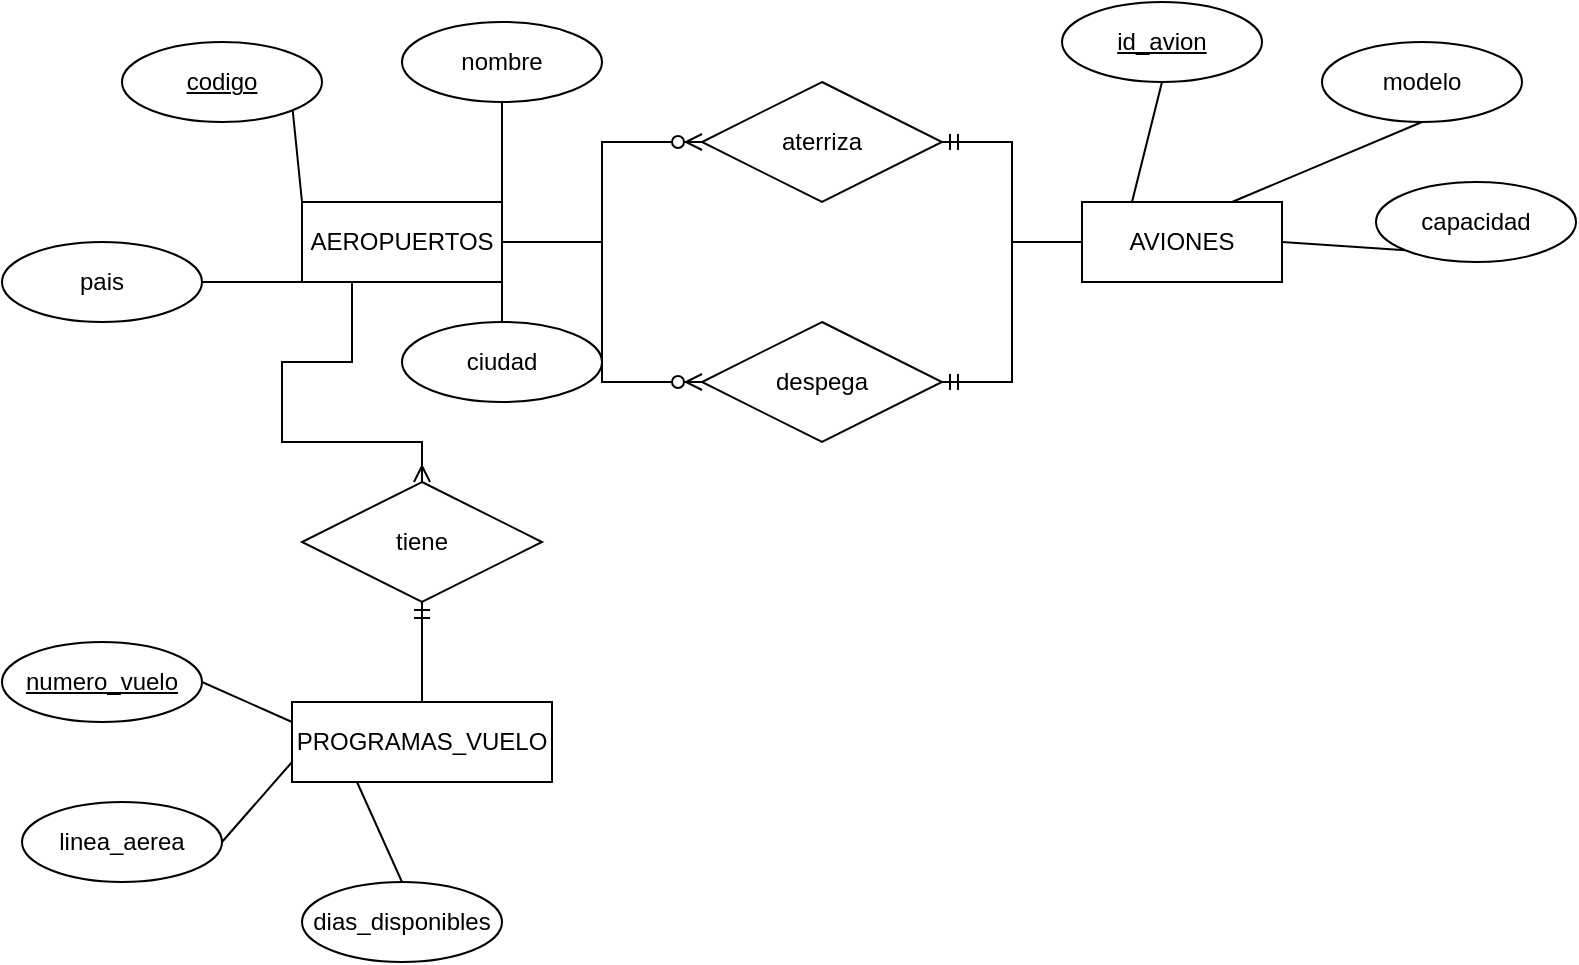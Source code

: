 <mxfile version="13.8.0" type="github">
  <diagram id="dRUiO_fBCLAAtDsuohW3" name="Page-1">
    <mxGraphModel dx="868" dy="450" grid="1" gridSize="10" guides="1" tooltips="1" connect="1" arrows="1" fold="1" page="1" pageScale="1" pageWidth="827" pageHeight="1169" math="0" shadow="0">
      <root>
        <mxCell id="0" />
        <mxCell id="1" parent="0" />
        <mxCell id="XjwWoGs6GViRfNdkRNjS-20" style="edgeStyle=orthogonalEdgeStyle;rounded=0;orthogonalLoop=1;jettySize=auto;html=1;startArrow=none;startFill=0;endArrow=ERzeroToMany;endFill=1;" edge="1" parent="1" source="XjwWoGs6GViRfNdkRNjS-1" target="XjwWoGs6GViRfNdkRNjS-18">
          <mxGeometry relative="1" as="geometry" />
        </mxCell>
        <mxCell id="XjwWoGs6GViRfNdkRNjS-22" style="edgeStyle=orthogonalEdgeStyle;rounded=0;orthogonalLoop=1;jettySize=auto;html=1;entryX=0;entryY=0.5;entryDx=0;entryDy=0;startArrow=none;startFill=0;endArrow=ERzeroToMany;endFill=1;" edge="1" parent="1" source="XjwWoGs6GViRfNdkRNjS-1" target="XjwWoGs6GViRfNdkRNjS-19">
          <mxGeometry relative="1" as="geometry" />
        </mxCell>
        <mxCell id="XjwWoGs6GViRfNdkRNjS-35" style="rounded=0;orthogonalLoop=1;jettySize=auto;html=1;exitX=0.25;exitY=1;exitDx=0;exitDy=0;entryX=0.5;entryY=0;entryDx=0;entryDy=0;startArrow=none;startFill=0;endArrow=ERmany;endFill=0;" edge="1" parent="1" source="XjwWoGs6GViRfNdkRNjS-1" target="XjwWoGs6GViRfNdkRNjS-31">
          <mxGeometry relative="1" as="geometry">
            <Array as="points">
              <mxPoint x="215" y="260" />
              <mxPoint x="180" y="260" />
              <mxPoint x="180" y="300" />
              <mxPoint x="210" y="300" />
              <mxPoint x="250" y="300" />
            </Array>
          </mxGeometry>
        </mxCell>
        <mxCell id="XjwWoGs6GViRfNdkRNjS-1" value="AEROPUERTOS" style="whiteSpace=wrap;html=1;align=center;" vertex="1" parent="1">
          <mxGeometry x="190" y="180" width="100" height="40" as="geometry" />
        </mxCell>
        <mxCell id="XjwWoGs6GViRfNdkRNjS-2" value="codigo" style="ellipse;whiteSpace=wrap;html=1;align=center;fontStyle=4;" vertex="1" parent="1">
          <mxGeometry x="100" y="100" width="100" height="40" as="geometry" />
        </mxCell>
        <mxCell id="XjwWoGs6GViRfNdkRNjS-3" value="nombre" style="ellipse;whiteSpace=wrap;html=1;align=center;" vertex="1" parent="1">
          <mxGeometry x="240" y="90" width="100" height="40" as="geometry" />
        </mxCell>
        <mxCell id="XjwWoGs6GViRfNdkRNjS-4" value="ciudad" style="ellipse;whiteSpace=wrap;html=1;align=center;" vertex="1" parent="1">
          <mxGeometry x="240" y="240" width="100" height="40" as="geometry" />
        </mxCell>
        <mxCell id="XjwWoGs6GViRfNdkRNjS-6" value="pais&lt;br&gt;" style="ellipse;whiteSpace=wrap;html=1;align=center;" vertex="1" parent="1">
          <mxGeometry x="40" y="200" width="100" height="40" as="geometry" />
        </mxCell>
        <mxCell id="XjwWoGs6GViRfNdkRNjS-7" value="" style="endArrow=none;html=1;rounded=0;exitX=1;exitY=1;exitDx=0;exitDy=0;entryX=0;entryY=0;entryDx=0;entryDy=0;" edge="1" parent="1" source="XjwWoGs6GViRfNdkRNjS-2" target="XjwWoGs6GViRfNdkRNjS-1">
          <mxGeometry relative="1" as="geometry">
            <mxPoint x="330" y="300" as="sourcePoint" />
            <mxPoint x="490" y="300" as="targetPoint" />
          </mxGeometry>
        </mxCell>
        <mxCell id="XjwWoGs6GViRfNdkRNjS-8" value="" style="endArrow=none;html=1;rounded=0;entryX=0;entryY=1;entryDx=0;entryDy=0;exitX=1;exitY=0.5;exitDx=0;exitDy=0;" edge="1" parent="1" source="XjwWoGs6GViRfNdkRNjS-6" target="XjwWoGs6GViRfNdkRNjS-1">
          <mxGeometry relative="1" as="geometry">
            <mxPoint x="130" y="200" as="sourcePoint" />
            <mxPoint x="490" y="300" as="targetPoint" />
          </mxGeometry>
        </mxCell>
        <mxCell id="XjwWoGs6GViRfNdkRNjS-9" value="" style="endArrow=none;html=1;rounded=0;exitX=1;exitY=0;exitDx=0;exitDy=0;entryX=0.5;entryY=1;entryDx=0;entryDy=0;" edge="1" parent="1" source="XjwWoGs6GViRfNdkRNjS-1" target="XjwWoGs6GViRfNdkRNjS-3">
          <mxGeometry relative="1" as="geometry">
            <mxPoint x="440" y="190" as="sourcePoint" />
            <mxPoint x="600" y="190" as="targetPoint" />
          </mxGeometry>
        </mxCell>
        <mxCell id="XjwWoGs6GViRfNdkRNjS-10" value="" style="endArrow=none;html=1;rounded=0;exitX=1;exitY=1;exitDx=0;exitDy=0;entryX=0.5;entryY=0;entryDx=0;entryDy=0;" edge="1" parent="1" source="XjwWoGs6GViRfNdkRNjS-1" target="XjwWoGs6GViRfNdkRNjS-4">
          <mxGeometry relative="1" as="geometry">
            <mxPoint x="330" y="300" as="sourcePoint" />
            <mxPoint x="490" y="300" as="targetPoint" />
          </mxGeometry>
        </mxCell>
        <mxCell id="XjwWoGs6GViRfNdkRNjS-21" style="edgeStyle=orthogonalEdgeStyle;rounded=0;orthogonalLoop=1;jettySize=auto;html=1;entryX=1;entryY=0.5;entryDx=0;entryDy=0;startArrow=none;startFill=0;endArrow=ERmandOne;endFill=0;" edge="1" parent="1" source="XjwWoGs6GViRfNdkRNjS-11" target="XjwWoGs6GViRfNdkRNjS-18">
          <mxGeometry relative="1" as="geometry" />
        </mxCell>
        <mxCell id="XjwWoGs6GViRfNdkRNjS-23" style="edgeStyle=orthogonalEdgeStyle;rounded=0;orthogonalLoop=1;jettySize=auto;html=1;entryX=1;entryY=0.5;entryDx=0;entryDy=0;startArrow=none;startFill=0;endArrow=ERmandOne;endFill=0;" edge="1" parent="1" source="XjwWoGs6GViRfNdkRNjS-11" target="XjwWoGs6GViRfNdkRNjS-19">
          <mxGeometry relative="1" as="geometry" />
        </mxCell>
        <mxCell id="XjwWoGs6GViRfNdkRNjS-11" value="AVIONES" style="whiteSpace=wrap;html=1;align=center;" vertex="1" parent="1">
          <mxGeometry x="580" y="180" width="100" height="40" as="geometry" />
        </mxCell>
        <mxCell id="XjwWoGs6GViRfNdkRNjS-24" style="rounded=0;orthogonalLoop=1;jettySize=auto;html=1;exitX=0.5;exitY=1;exitDx=0;exitDy=0;entryX=0.25;entryY=0;entryDx=0;entryDy=0;startArrow=none;startFill=0;endArrow=none;endFill=0;" edge="1" parent="1" source="XjwWoGs6GViRfNdkRNjS-12" target="XjwWoGs6GViRfNdkRNjS-11">
          <mxGeometry relative="1" as="geometry" />
        </mxCell>
        <mxCell id="XjwWoGs6GViRfNdkRNjS-12" value="id_avion" style="ellipse;whiteSpace=wrap;html=1;align=center;fontStyle=4;" vertex="1" parent="1">
          <mxGeometry x="570" y="80" width="100" height="40" as="geometry" />
        </mxCell>
        <mxCell id="XjwWoGs6GViRfNdkRNjS-25" style="edgeStyle=none;rounded=0;orthogonalLoop=1;jettySize=auto;html=1;exitX=0.5;exitY=1;exitDx=0;exitDy=0;entryX=0.75;entryY=0;entryDx=0;entryDy=0;startArrow=none;startFill=0;endArrow=none;endFill=0;" edge="1" parent="1" source="XjwWoGs6GViRfNdkRNjS-15" target="XjwWoGs6GViRfNdkRNjS-11">
          <mxGeometry relative="1" as="geometry" />
        </mxCell>
        <mxCell id="XjwWoGs6GViRfNdkRNjS-15" value="modelo" style="ellipse;whiteSpace=wrap;html=1;align=center;" vertex="1" parent="1">
          <mxGeometry x="700" y="100" width="100" height="40" as="geometry" />
        </mxCell>
        <mxCell id="XjwWoGs6GViRfNdkRNjS-26" style="edgeStyle=none;rounded=0;orthogonalLoop=1;jettySize=auto;html=1;exitX=0;exitY=1;exitDx=0;exitDy=0;startArrow=none;startFill=0;endArrow=none;endFill=0;entryX=1;entryY=0.5;entryDx=0;entryDy=0;" edge="1" parent="1" source="XjwWoGs6GViRfNdkRNjS-16" target="XjwWoGs6GViRfNdkRNjS-11">
          <mxGeometry relative="1" as="geometry">
            <mxPoint x="690" y="210" as="targetPoint" />
          </mxGeometry>
        </mxCell>
        <mxCell id="XjwWoGs6GViRfNdkRNjS-16" value="capacidad" style="ellipse;whiteSpace=wrap;html=1;align=center;" vertex="1" parent="1">
          <mxGeometry x="727" y="170" width="100" height="40" as="geometry" />
        </mxCell>
        <mxCell id="XjwWoGs6GViRfNdkRNjS-18" value="aterriza" style="shape=rhombus;perimeter=rhombusPerimeter;whiteSpace=wrap;html=1;align=center;" vertex="1" parent="1">
          <mxGeometry x="390" y="120" width="120" height="60" as="geometry" />
        </mxCell>
        <mxCell id="XjwWoGs6GViRfNdkRNjS-19" value="despega" style="shape=rhombus;perimeter=rhombusPerimeter;whiteSpace=wrap;html=1;align=center;" vertex="1" parent="1">
          <mxGeometry x="390" y="240" width="120" height="60" as="geometry" />
        </mxCell>
        <mxCell id="XjwWoGs6GViRfNdkRNjS-37" style="edgeStyle=none;rounded=0;orthogonalLoop=1;jettySize=auto;html=1;exitX=0.5;exitY=0;exitDx=0;exitDy=0;entryX=0.5;entryY=1;entryDx=0;entryDy=0;startArrow=none;startFill=0;endArrow=ERmandOne;endFill=0;" edge="1" parent="1" source="XjwWoGs6GViRfNdkRNjS-27" target="XjwWoGs6GViRfNdkRNjS-31">
          <mxGeometry relative="1" as="geometry" />
        </mxCell>
        <mxCell id="XjwWoGs6GViRfNdkRNjS-27" value="PROGRAMAS_VUELO" style="whiteSpace=wrap;html=1;align=center;" vertex="1" parent="1">
          <mxGeometry x="185" y="430" width="130" height="40" as="geometry" />
        </mxCell>
        <mxCell id="XjwWoGs6GViRfNdkRNjS-32" style="edgeStyle=none;rounded=0;orthogonalLoop=1;jettySize=auto;html=1;exitX=1;exitY=0.5;exitDx=0;exitDy=0;entryX=0;entryY=0.25;entryDx=0;entryDy=0;startArrow=none;startFill=0;endArrow=none;endFill=0;" edge="1" parent="1" source="XjwWoGs6GViRfNdkRNjS-28" target="XjwWoGs6GViRfNdkRNjS-27">
          <mxGeometry relative="1" as="geometry" />
        </mxCell>
        <mxCell id="XjwWoGs6GViRfNdkRNjS-28" value="numero_vuelo" style="ellipse;whiteSpace=wrap;html=1;align=center;fontStyle=4;" vertex="1" parent="1">
          <mxGeometry x="40" y="400" width="100" height="40" as="geometry" />
        </mxCell>
        <mxCell id="XjwWoGs6GViRfNdkRNjS-33" style="edgeStyle=none;rounded=0;orthogonalLoop=1;jettySize=auto;html=1;exitX=1;exitY=0.5;exitDx=0;exitDy=0;entryX=0;entryY=0.75;entryDx=0;entryDy=0;startArrow=none;startFill=0;endArrow=none;endFill=0;" edge="1" parent="1" source="XjwWoGs6GViRfNdkRNjS-29" target="XjwWoGs6GViRfNdkRNjS-27">
          <mxGeometry relative="1" as="geometry" />
        </mxCell>
        <mxCell id="XjwWoGs6GViRfNdkRNjS-29" value="linea_aerea" style="ellipse;whiteSpace=wrap;html=1;align=center;" vertex="1" parent="1">
          <mxGeometry x="50" y="480" width="100" height="40" as="geometry" />
        </mxCell>
        <mxCell id="XjwWoGs6GViRfNdkRNjS-34" style="edgeStyle=none;rounded=0;orthogonalLoop=1;jettySize=auto;html=1;exitX=0.5;exitY=0;exitDx=0;exitDy=0;entryX=0.25;entryY=1;entryDx=0;entryDy=0;startArrow=none;startFill=0;endArrow=none;endFill=0;" edge="1" parent="1" source="XjwWoGs6GViRfNdkRNjS-30" target="XjwWoGs6GViRfNdkRNjS-27">
          <mxGeometry relative="1" as="geometry" />
        </mxCell>
        <mxCell id="XjwWoGs6GViRfNdkRNjS-30" value="dias_disponibles" style="ellipse;whiteSpace=wrap;html=1;align=center;" vertex="1" parent="1">
          <mxGeometry x="190" y="520" width="100" height="40" as="geometry" />
        </mxCell>
        <mxCell id="XjwWoGs6GViRfNdkRNjS-31" value="tiene" style="shape=rhombus;perimeter=rhombusPerimeter;whiteSpace=wrap;html=1;align=center;" vertex="1" parent="1">
          <mxGeometry x="190" y="320" width="120" height="60" as="geometry" />
        </mxCell>
      </root>
    </mxGraphModel>
  </diagram>
</mxfile>
